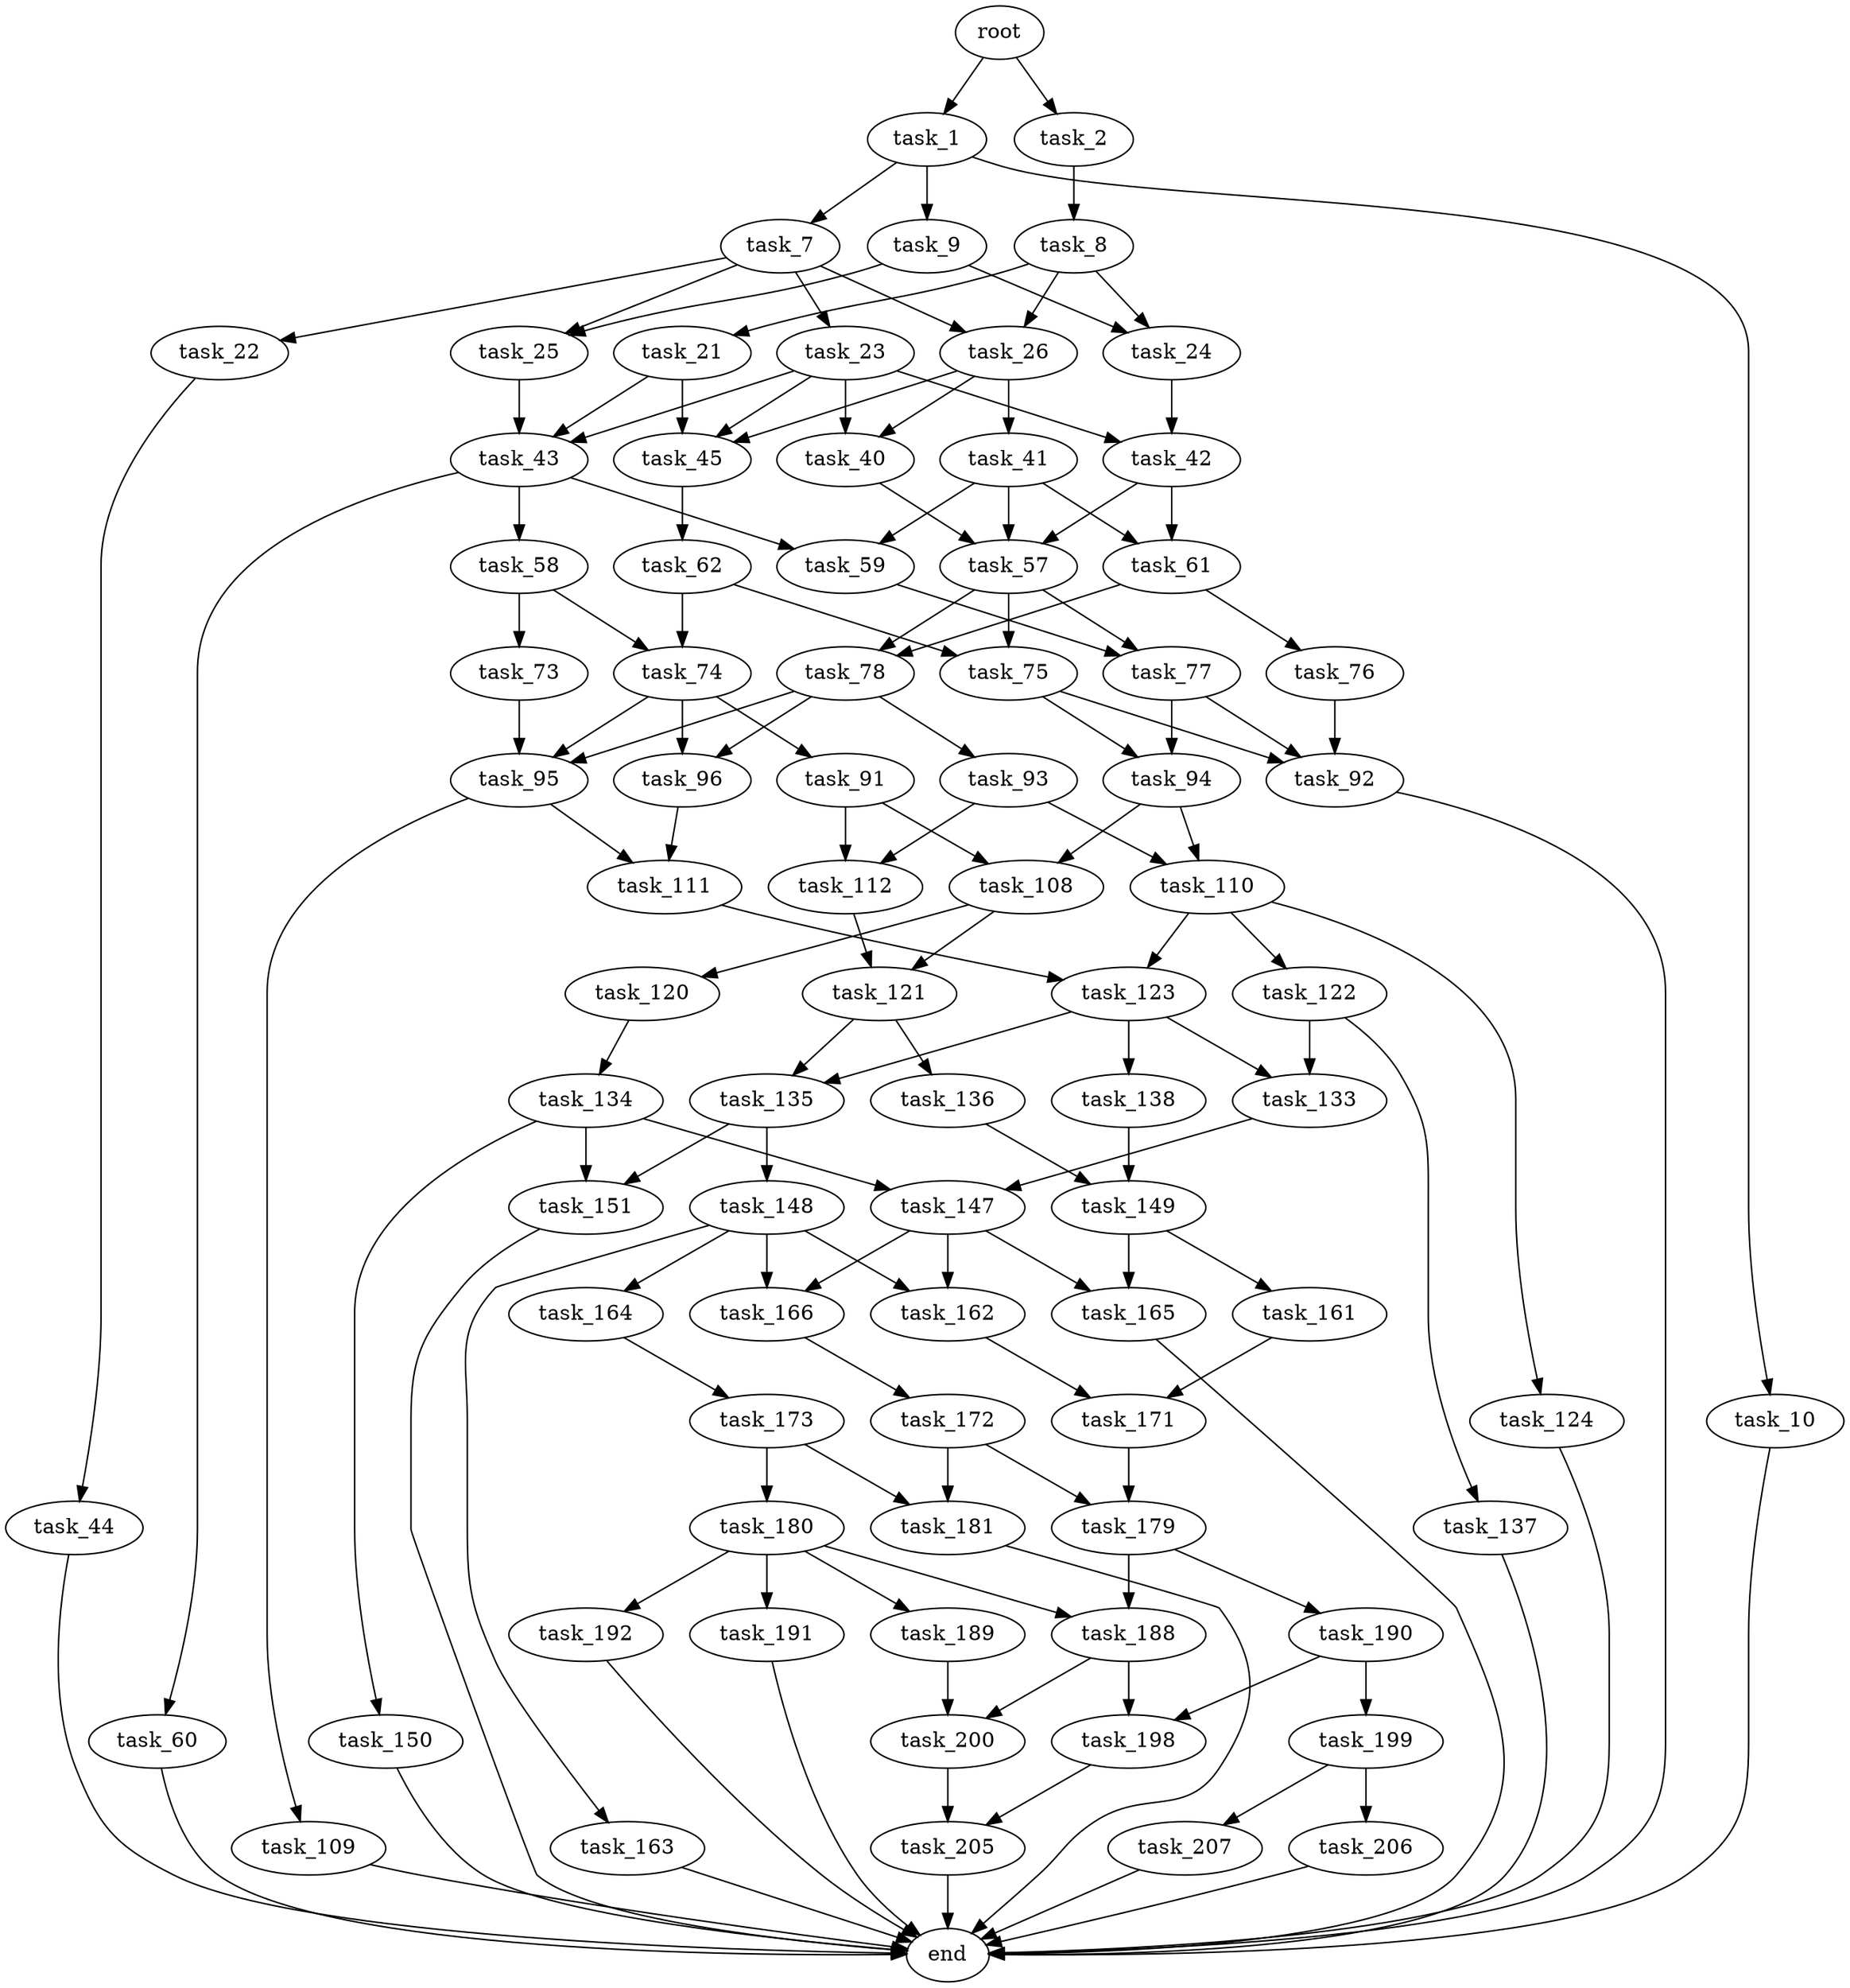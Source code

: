 digraph G {
  root [size="0.000000"];
  task_1 [size="286789861343.000000"];
  task_2 [size="231928233984.000000"];
  task_7 [size="470447919525.000000"];
  task_8 [size="786851595187.000000"];
  task_9 [size="497350755368.000000"];
  task_10 [size="17024875196.000000"];
  task_21 [size="21665247997.000000"];
  task_22 [size="21265265567.000000"];
  task_23 [size="4640398128.000000"];
  task_24 [size="472780806704.000000"];
  task_25 [size="134217728000.000000"];
  task_26 [size="28991029248.000000"];
  task_40 [size="1288243410066.000000"];
  task_41 [size="3287445588.000000"];
  task_42 [size="888136698038.000000"];
  task_43 [size="19582648592.000000"];
  task_44 [size="3320796302.000000"];
  task_45 [size="549755813888.000000"];
  task_57 [size="782757789696.000000"];
  task_58 [size="44629681459.000000"];
  task_59 [size="1104120307705.000000"];
  task_60 [size="68719476736.000000"];
  task_61 [size="101866236233.000000"];
  task_62 [size="1000205592227.000000"];
  task_73 [size="51725221520.000000"];
  task_74 [size="30726665397.000000"];
  task_75 [size="7442102782.000000"];
  task_76 [size="549755813888.000000"];
  task_77 [size="381693454438.000000"];
  task_78 [size="195251329280.000000"];
  task_91 [size="435993338501.000000"];
  task_92 [size="1073741824000.000000"];
  task_93 [size="549755813888.000000"];
  task_94 [size="549755813888.000000"];
  task_95 [size="9108640166.000000"];
  task_96 [size="1073741824000.000000"];
  task_108 [size="28991029248.000000"];
  task_109 [size="297056610450.000000"];
  task_110 [size="68719476736.000000"];
  task_111 [size="328545799978.000000"];
  task_112 [size="3551966459.000000"];
  task_120 [size="18694788134.000000"];
  task_121 [size="5595931718.000000"];
  task_122 [size="826464682869.000000"];
  task_123 [size="18630190021.000000"];
  task_124 [size="8589934592.000000"];
  task_133 [size="8589934592.000000"];
  task_134 [size="368293445632.000000"];
  task_135 [size="134217728000.000000"];
  task_136 [size="231928233984.000000"];
  task_137 [size="25571403234.000000"];
  task_138 [size="17025852366.000000"];
  task_147 [size="35820227649.000000"];
  task_148 [size="33556343635.000000"];
  task_149 [size="28991029248.000000"];
  task_150 [size="150493407289.000000"];
  task_151 [size="28991029248.000000"];
  task_161 [size="68719476736.000000"];
  task_162 [size="8571526261.000000"];
  task_163 [size="6408403342.000000"];
  task_164 [size="134217728000.000000"];
  task_165 [size="192205373227.000000"];
  task_166 [size="231928233984.000000"];
  task_171 [size="103025806307.000000"];
  task_172 [size="15097969556.000000"];
  task_173 [size="16845636882.000000"];
  task_179 [size="549755813888.000000"];
  task_180 [size="8589934592.000000"];
  task_181 [size="100469741269.000000"];
  task_188 [size="231928233984.000000"];
  task_189 [size="10284317118.000000"];
  task_190 [size="68719476736.000000"];
  task_191 [size="8589934592.000000"];
  task_192 [size="2282787201.000000"];
  task_198 [size="8589934592.000000"];
  task_199 [size="1023834693024.000000"];
  task_200 [size="441487188417.000000"];
  task_205 [size="1156709492.000000"];
  task_206 [size="782757789696.000000"];
  task_207 [size="134217728000.000000"];
  end [size="0.000000"];

  root -> task_1 [size="1.000000"];
  root -> task_2 [size="1.000000"];
  task_1 -> task_7 [size="679477248.000000"];
  task_1 -> task_9 [size="679477248.000000"];
  task_1 -> task_10 [size="679477248.000000"];
  task_2 -> task_8 [size="301989888.000000"];
  task_7 -> task_22 [size="411041792.000000"];
  task_7 -> task_23 [size="411041792.000000"];
  task_7 -> task_25 [size="411041792.000000"];
  task_7 -> task_26 [size="411041792.000000"];
  task_8 -> task_21 [size="536870912.000000"];
  task_8 -> task_24 [size="536870912.000000"];
  task_8 -> task_26 [size="536870912.000000"];
  task_9 -> task_24 [size="536870912.000000"];
  task_9 -> task_25 [size="536870912.000000"];
  task_10 -> end [size="1.000000"];
  task_21 -> task_43 [size="411041792.000000"];
  task_21 -> task_45 [size="411041792.000000"];
  task_22 -> task_44 [size="411041792.000000"];
  task_23 -> task_40 [size="75497472.000000"];
  task_23 -> task_42 [size="75497472.000000"];
  task_23 -> task_43 [size="75497472.000000"];
  task_23 -> task_45 [size="75497472.000000"];
  task_24 -> task_42 [size="301989888.000000"];
  task_25 -> task_43 [size="209715200.000000"];
  task_26 -> task_40 [size="75497472.000000"];
  task_26 -> task_41 [size="75497472.000000"];
  task_26 -> task_45 [size="75497472.000000"];
  task_40 -> task_57 [size="838860800.000000"];
  task_41 -> task_57 [size="134217728.000000"];
  task_41 -> task_59 [size="134217728.000000"];
  task_41 -> task_61 [size="134217728.000000"];
  task_42 -> task_57 [size="679477248.000000"];
  task_42 -> task_61 [size="679477248.000000"];
  task_43 -> task_58 [size="33554432.000000"];
  task_43 -> task_59 [size="33554432.000000"];
  task_43 -> task_60 [size="33554432.000000"];
  task_44 -> end [size="1.000000"];
  task_45 -> task_62 [size="536870912.000000"];
  task_57 -> task_75 [size="679477248.000000"];
  task_57 -> task_77 [size="679477248.000000"];
  task_57 -> task_78 [size="679477248.000000"];
  task_58 -> task_73 [size="33554432.000000"];
  task_58 -> task_74 [size="33554432.000000"];
  task_59 -> task_77 [size="838860800.000000"];
  task_60 -> end [size="1.000000"];
  task_61 -> task_76 [size="134217728.000000"];
  task_61 -> task_78 [size="134217728.000000"];
  task_62 -> task_74 [size="679477248.000000"];
  task_62 -> task_75 [size="679477248.000000"];
  task_73 -> task_95 [size="838860800.000000"];
  task_74 -> task_91 [size="33554432.000000"];
  task_74 -> task_95 [size="33554432.000000"];
  task_74 -> task_96 [size="33554432.000000"];
  task_75 -> task_92 [size="301989888.000000"];
  task_75 -> task_94 [size="301989888.000000"];
  task_76 -> task_92 [size="536870912.000000"];
  task_77 -> task_92 [size="301989888.000000"];
  task_77 -> task_94 [size="301989888.000000"];
  task_78 -> task_93 [size="301989888.000000"];
  task_78 -> task_95 [size="301989888.000000"];
  task_78 -> task_96 [size="301989888.000000"];
  task_91 -> task_108 [size="411041792.000000"];
  task_91 -> task_112 [size="411041792.000000"];
  task_92 -> end [size="1.000000"];
  task_93 -> task_110 [size="536870912.000000"];
  task_93 -> task_112 [size="536870912.000000"];
  task_94 -> task_108 [size="536870912.000000"];
  task_94 -> task_110 [size="536870912.000000"];
  task_95 -> task_109 [size="679477248.000000"];
  task_95 -> task_111 [size="679477248.000000"];
  task_96 -> task_111 [size="838860800.000000"];
  task_108 -> task_120 [size="75497472.000000"];
  task_108 -> task_121 [size="75497472.000000"];
  task_109 -> end [size="1.000000"];
  task_110 -> task_122 [size="134217728.000000"];
  task_110 -> task_123 [size="134217728.000000"];
  task_110 -> task_124 [size="134217728.000000"];
  task_111 -> task_123 [size="411041792.000000"];
  task_112 -> task_121 [size="134217728.000000"];
  task_120 -> task_134 [size="75497472.000000"];
  task_121 -> task_135 [size="301989888.000000"];
  task_121 -> task_136 [size="301989888.000000"];
  task_122 -> task_133 [size="838860800.000000"];
  task_122 -> task_137 [size="838860800.000000"];
  task_123 -> task_133 [size="411041792.000000"];
  task_123 -> task_135 [size="411041792.000000"];
  task_123 -> task_138 [size="411041792.000000"];
  task_124 -> end [size="1.000000"];
  task_133 -> task_147 [size="33554432.000000"];
  task_134 -> task_147 [size="411041792.000000"];
  task_134 -> task_150 [size="411041792.000000"];
  task_134 -> task_151 [size="411041792.000000"];
  task_135 -> task_148 [size="209715200.000000"];
  task_135 -> task_151 [size="209715200.000000"];
  task_136 -> task_149 [size="301989888.000000"];
  task_137 -> end [size="1.000000"];
  task_138 -> task_149 [size="411041792.000000"];
  task_147 -> task_162 [size="679477248.000000"];
  task_147 -> task_165 [size="679477248.000000"];
  task_147 -> task_166 [size="679477248.000000"];
  task_148 -> task_162 [size="33554432.000000"];
  task_148 -> task_163 [size="33554432.000000"];
  task_148 -> task_164 [size="33554432.000000"];
  task_148 -> task_166 [size="33554432.000000"];
  task_149 -> task_161 [size="75497472.000000"];
  task_149 -> task_165 [size="75497472.000000"];
  task_150 -> end [size="1.000000"];
  task_151 -> end [size="1.000000"];
  task_161 -> task_171 [size="134217728.000000"];
  task_162 -> task_171 [size="134217728.000000"];
  task_163 -> end [size="1.000000"];
  task_164 -> task_173 [size="209715200.000000"];
  task_165 -> end [size="1.000000"];
  task_166 -> task_172 [size="301989888.000000"];
  task_171 -> task_179 [size="75497472.000000"];
  task_172 -> task_179 [size="536870912.000000"];
  task_172 -> task_181 [size="536870912.000000"];
  task_173 -> task_180 [size="301989888.000000"];
  task_173 -> task_181 [size="301989888.000000"];
  task_179 -> task_188 [size="536870912.000000"];
  task_179 -> task_190 [size="536870912.000000"];
  task_180 -> task_188 [size="33554432.000000"];
  task_180 -> task_189 [size="33554432.000000"];
  task_180 -> task_191 [size="33554432.000000"];
  task_180 -> task_192 [size="33554432.000000"];
  task_181 -> end [size="1.000000"];
  task_188 -> task_198 [size="301989888.000000"];
  task_188 -> task_200 [size="301989888.000000"];
  task_189 -> task_200 [size="301989888.000000"];
  task_190 -> task_198 [size="134217728.000000"];
  task_190 -> task_199 [size="134217728.000000"];
  task_191 -> end [size="1.000000"];
  task_192 -> end [size="1.000000"];
  task_198 -> task_205 [size="33554432.000000"];
  task_199 -> task_206 [size="838860800.000000"];
  task_199 -> task_207 [size="838860800.000000"];
  task_200 -> task_205 [size="301989888.000000"];
  task_205 -> end [size="1.000000"];
  task_206 -> end [size="1.000000"];
  task_207 -> end [size="1.000000"];
}
